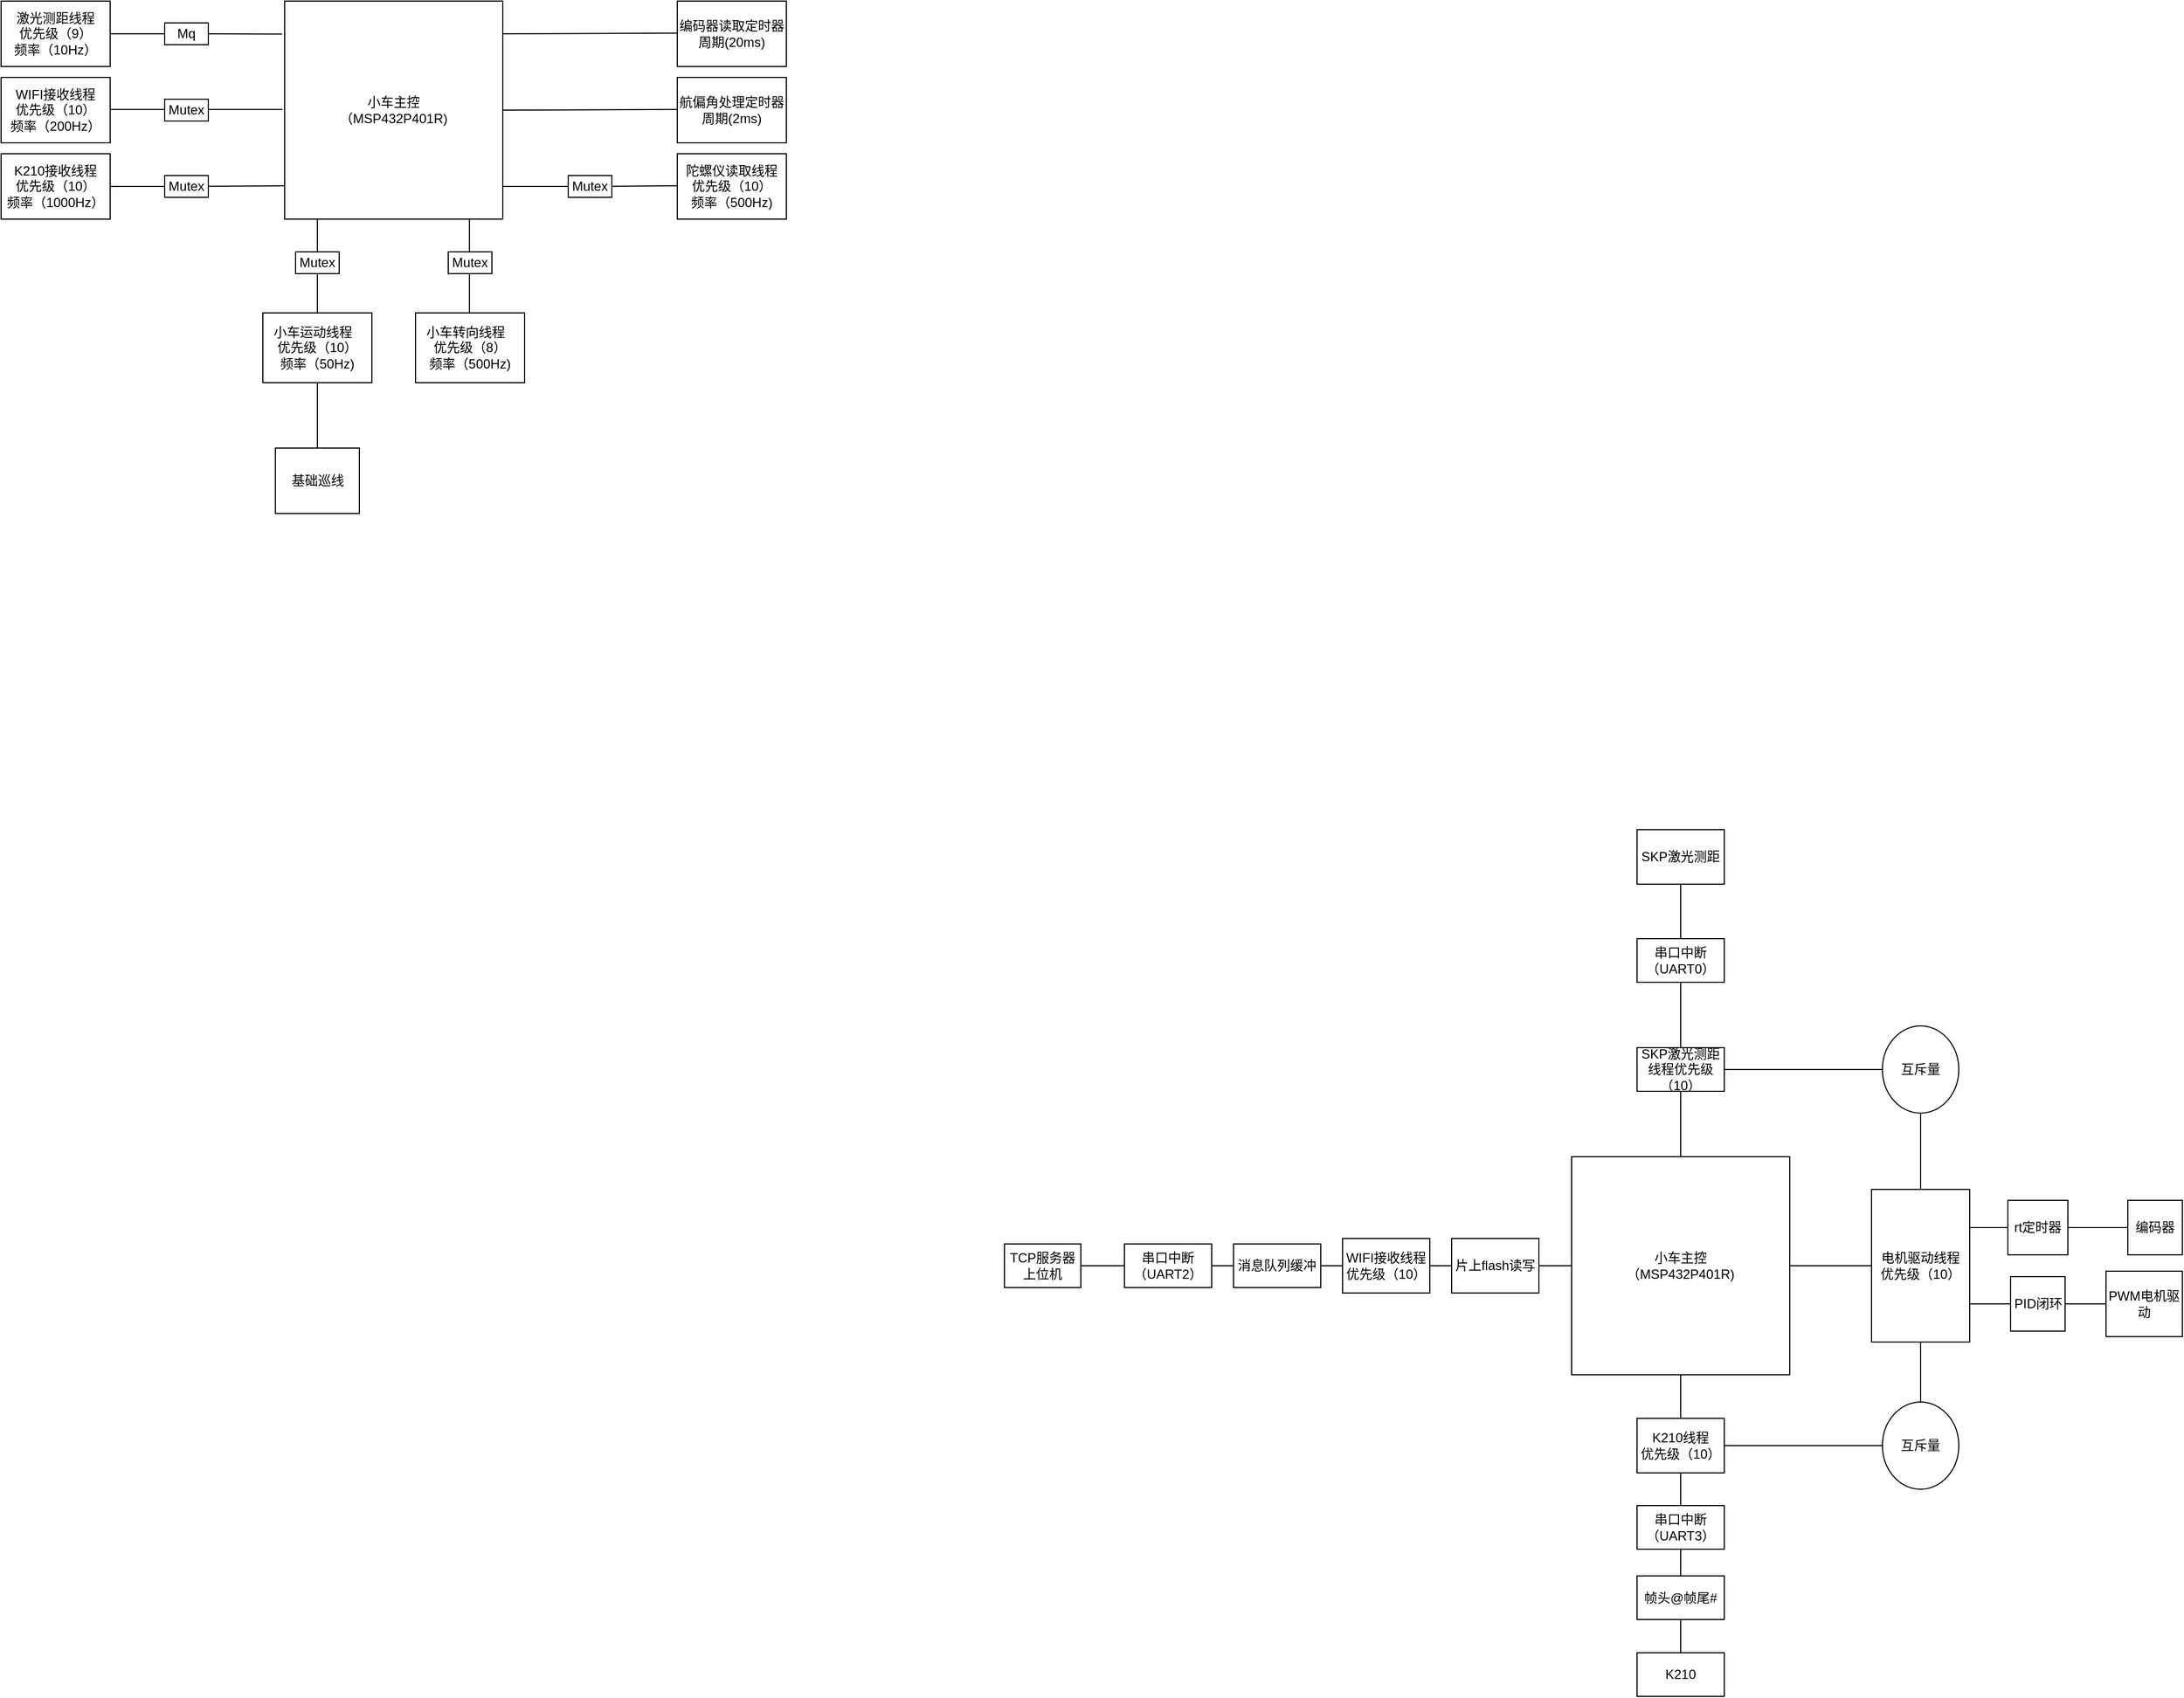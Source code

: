 <mxfile version="21.6.5" type="github">
  <diagram name="第 1 页" id="0d6a2WRIjfuJbXA5-QqL">
    <mxGraphModel dx="2608" dy="1785" grid="1" gridSize="10" guides="1" tooltips="1" connect="1" arrows="1" fold="1" page="1" pageScale="1" pageWidth="827" pageHeight="1169" math="0" shadow="0">
      <root>
        <mxCell id="0" />
        <mxCell id="1" parent="0" />
        <mxCell id="jQA3WTR6vjnxbKBaBSNO-1" value="小车主控&lt;br&gt;（MSP432P401R)" style="whiteSpace=wrap;html=1;aspect=fixed;" parent="1" vertex="1">
          <mxGeometry x="260" y="160" width="200" height="200" as="geometry" />
        </mxCell>
        <mxCell id="jQA3WTR6vjnxbKBaBSNO-9" value="K210线程&lt;br&gt;优先级（10）" style="rounded=0;whiteSpace=wrap;html=1;" parent="1" vertex="1">
          <mxGeometry x="320" y="400" width="80" height="50" as="geometry" />
        </mxCell>
        <mxCell id="jQA3WTR6vjnxbKBaBSNO-10" value="WIFI接收线程&lt;br&gt;优先级（10）" style="rounded=0;whiteSpace=wrap;html=1;" parent="1" vertex="1">
          <mxGeometry x="50" y="235" width="80" height="50" as="geometry" />
        </mxCell>
        <mxCell id="jQA3WTR6vjnxbKBaBSNO-11" value="SKP激光测距" style="rounded=0;whiteSpace=wrap;html=1;" parent="1" vertex="1">
          <mxGeometry x="320" y="-140" width="80" height="50" as="geometry" />
        </mxCell>
        <mxCell id="jQA3WTR6vjnxbKBaBSNO-17" value="电机驱动线程&lt;br&gt;优先级（10）" style="rounded=0;whiteSpace=wrap;html=1;direction=south;" parent="1" vertex="1">
          <mxGeometry x="535" y="190" width="90" height="140" as="geometry" />
        </mxCell>
        <mxCell id="jQA3WTR6vjnxbKBaBSNO-19" value="编码器" style="rounded=0;whiteSpace=wrap;html=1;direction=south;" parent="1" vertex="1">
          <mxGeometry x="770" y="200" width="50" height="50" as="geometry" />
        </mxCell>
        <mxCell id="jQA3WTR6vjnxbKBaBSNO-20" value="PID闭环" style="rounded=0;whiteSpace=wrap;html=1;direction=south;" parent="1" vertex="1">
          <mxGeometry x="662.5" y="270" width="50" height="50" as="geometry" />
        </mxCell>
        <mxCell id="MLiWWHoeJHPschGG-X9B-7" value="K210" style="rounded=0;whiteSpace=wrap;html=1;direction=west;" parent="1" vertex="1">
          <mxGeometry x="320" y="615" width="80" height="40" as="geometry" />
        </mxCell>
        <mxCell id="MLiWWHoeJHPschGG-X9B-9" value="帧头@帧尾#" style="rounded=0;whiteSpace=wrap;html=1;" parent="1" vertex="1">
          <mxGeometry x="320" y="544.5" width="80" height="40" as="geometry" />
        </mxCell>
        <mxCell id="MLiWWHoeJHPschGG-X9B-13" value="串口中断（UART3）" style="rounded=0;whiteSpace=wrap;html=1;" parent="1" vertex="1">
          <mxGeometry x="320" y="480" width="80" height="40" as="geometry" />
        </mxCell>
        <mxCell id="MLiWWHoeJHPschGG-X9B-22" value="串口中断（UART0）" style="rounded=0;whiteSpace=wrap;html=1;" parent="1" vertex="1">
          <mxGeometry x="320" y="-40" width="80" height="40" as="geometry" />
        </mxCell>
        <mxCell id="MLiWWHoeJHPschGG-X9B-24" value="SKP激光测距线程优先级（10）" style="whiteSpace=wrap;html=1;rounded=0;" parent="1" vertex="1">
          <mxGeometry x="320" y="60" width="80" height="40" as="geometry" />
        </mxCell>
        <mxCell id="MLiWWHoeJHPschGG-X9B-31" value="rt定时器" style="whiteSpace=wrap;html=1;rounded=0;" parent="1" vertex="1">
          <mxGeometry x="660" y="200" width="55" height="50" as="geometry" />
        </mxCell>
        <mxCell id="MLiWWHoeJHPschGG-X9B-41" value="PWM电机驱动" style="whiteSpace=wrap;html=1;rounded=0;" parent="1" vertex="1">
          <mxGeometry x="750" y="265" width="70" height="60" as="geometry" />
        </mxCell>
        <mxCell id="fWvlPgxzuN-Frnpg35jD-2" value="消息队列缓冲" style="whiteSpace=wrap;html=1;rounded=0;" parent="1" vertex="1">
          <mxGeometry x="-50" y="240" width="80" height="40" as="geometry" />
        </mxCell>
        <mxCell id="fWvlPgxzuN-Frnpg35jD-7" value="串口中断（UART2）" style="rounded=0;whiteSpace=wrap;html=1;" parent="1" vertex="1">
          <mxGeometry x="-150" y="240" width="80" height="40" as="geometry" />
        </mxCell>
        <mxCell id="fWvlPgxzuN-Frnpg35jD-10" value="TCP服务器上位机" style="rounded=0;whiteSpace=wrap;html=1;" parent="1" vertex="1">
          <mxGeometry x="-260" y="240" width="70" height="40" as="geometry" />
        </mxCell>
        <mxCell id="fWvlPgxzuN-Frnpg35jD-11" value="" style="endArrow=none;html=1;rounded=0;exitX=1;exitY=0.5;exitDx=0;exitDy=0;entryX=0;entryY=0.5;entryDx=0;entryDy=0;" parent="1" source="fWvlPgxzuN-Frnpg35jD-10" target="fWvlPgxzuN-Frnpg35jD-7" edge="1">
          <mxGeometry width="50" height="50" relative="1" as="geometry">
            <mxPoint x="50" y="440" as="sourcePoint" />
            <mxPoint x="100" y="390" as="targetPoint" />
          </mxGeometry>
        </mxCell>
        <mxCell id="fWvlPgxzuN-Frnpg35jD-12" value="" style="endArrow=none;html=1;rounded=0;exitX=1;exitY=0.5;exitDx=0;exitDy=0;entryX=0;entryY=0.5;entryDx=0;entryDy=0;" parent="1" source="fWvlPgxzuN-Frnpg35jD-7" target="fWvlPgxzuN-Frnpg35jD-2" edge="1">
          <mxGeometry width="50" height="50" relative="1" as="geometry">
            <mxPoint x="50" y="440" as="sourcePoint" />
            <mxPoint x="100" y="390" as="targetPoint" />
          </mxGeometry>
        </mxCell>
        <mxCell id="fWvlPgxzuN-Frnpg35jD-13" value="" style="endArrow=none;html=1;rounded=0;exitX=1;exitY=0.5;exitDx=0;exitDy=0;entryX=0;entryY=0.5;entryDx=0;entryDy=0;" parent="1" source="fWvlPgxzuN-Frnpg35jD-2" target="jQA3WTR6vjnxbKBaBSNO-10" edge="1">
          <mxGeometry width="50" height="50" relative="1" as="geometry">
            <mxPoint x="70" y="300" as="sourcePoint" />
            <mxPoint x="120" y="250" as="targetPoint" />
          </mxGeometry>
        </mxCell>
        <mxCell id="fWvlPgxzuN-Frnpg35jD-15" value="" style="endArrow=none;html=1;rounded=0;entryX=0.5;entryY=1;entryDx=0;entryDy=0;exitX=0.5;exitY=0;exitDx=0;exitDy=0;" parent="1" source="jQA3WTR6vjnxbKBaBSNO-9" target="jQA3WTR6vjnxbKBaBSNO-1" edge="1">
          <mxGeometry width="50" height="50" relative="1" as="geometry">
            <mxPoint x="210" y="490" as="sourcePoint" />
            <mxPoint x="260" y="440" as="targetPoint" />
          </mxGeometry>
        </mxCell>
        <mxCell id="fWvlPgxzuN-Frnpg35jD-16" value="" style="endArrow=none;html=1;rounded=0;exitX=0.5;exitY=0;exitDx=0;exitDy=0;entryX=0.5;entryY=1;entryDx=0;entryDy=0;" parent="1" source="MLiWWHoeJHPschGG-X9B-13" target="jQA3WTR6vjnxbKBaBSNO-9" edge="1">
          <mxGeometry width="50" height="50" relative="1" as="geometry">
            <mxPoint x="30" y="430" as="sourcePoint" />
            <mxPoint x="80" y="380" as="targetPoint" />
          </mxGeometry>
        </mxCell>
        <mxCell id="fWvlPgxzuN-Frnpg35jD-17" value="" style="endArrow=none;html=1;rounded=0;exitX=0.5;exitY=0;exitDx=0;exitDy=0;entryX=0.5;entryY=1;entryDx=0;entryDy=0;" parent="1" source="MLiWWHoeJHPschGG-X9B-9" target="MLiWWHoeJHPschGG-X9B-13" edge="1">
          <mxGeometry width="50" height="50" relative="1" as="geometry">
            <mxPoint x="250" y="540" as="sourcePoint" />
            <mxPoint x="300" y="490" as="targetPoint" />
          </mxGeometry>
        </mxCell>
        <mxCell id="fWvlPgxzuN-Frnpg35jD-18" value="" style="endArrow=none;html=1;rounded=0;exitX=0.5;exitY=1;exitDx=0;exitDy=0;entryX=0.5;entryY=1;entryDx=0;entryDy=0;" parent="1" source="MLiWWHoeJHPschGG-X9B-7" target="MLiWWHoeJHPschGG-X9B-9" edge="1">
          <mxGeometry width="50" height="50" relative="1" as="geometry">
            <mxPoint x="250" y="540" as="sourcePoint" />
            <mxPoint x="300" y="490" as="targetPoint" />
          </mxGeometry>
        </mxCell>
        <mxCell id="fWvlPgxzuN-Frnpg35jD-19" value="" style="endArrow=none;html=1;rounded=0;exitX=0.5;exitY=1;exitDx=0;exitDy=0;entryX=1;entryY=0.5;entryDx=0;entryDy=0;" parent="1" source="jQA3WTR6vjnxbKBaBSNO-17" target="jQA3WTR6vjnxbKBaBSNO-1" edge="1">
          <mxGeometry width="50" height="50" relative="1" as="geometry">
            <mxPoint x="410" y="330" as="sourcePoint" />
            <mxPoint x="460" y="280" as="targetPoint" />
          </mxGeometry>
        </mxCell>
        <mxCell id="fWvlPgxzuN-Frnpg35jD-20" value="" style="endArrow=none;html=1;rounded=0;exitX=0.5;exitY=1;exitDx=0;exitDy=0;entryX=0.75;entryY=0;entryDx=0;entryDy=0;" parent="1" source="jQA3WTR6vjnxbKBaBSNO-20" target="jQA3WTR6vjnxbKBaBSNO-17" edge="1">
          <mxGeometry width="50" height="50" relative="1" as="geometry">
            <mxPoint x="410" y="330" as="sourcePoint" />
            <mxPoint x="640" y="300" as="targetPoint" />
          </mxGeometry>
        </mxCell>
        <mxCell id="fWvlPgxzuN-Frnpg35jD-21" value="" style="endArrow=none;html=1;rounded=0;exitX=0;exitY=0.5;exitDx=0;exitDy=0;entryX=0.5;entryY=0;entryDx=0;entryDy=0;" parent="1" source="MLiWWHoeJHPschGG-X9B-41" target="jQA3WTR6vjnxbKBaBSNO-20" edge="1">
          <mxGeometry width="50" height="50" relative="1" as="geometry">
            <mxPoint x="410" y="330" as="sourcePoint" />
            <mxPoint x="460" y="280" as="targetPoint" />
          </mxGeometry>
        </mxCell>
        <mxCell id="fWvlPgxzuN-Frnpg35jD-22" value="" style="endArrow=none;html=1;rounded=0;exitX=0.5;exitY=0;exitDx=0;exitDy=0;entryX=0.5;entryY=1;entryDx=0;entryDy=0;" parent="1" source="jQA3WTR6vjnxbKBaBSNO-1" target="MLiWWHoeJHPschGG-X9B-24" edge="1">
          <mxGeometry width="50" height="50" relative="1" as="geometry">
            <mxPoint x="550" y="250" as="sourcePoint" />
            <mxPoint x="600" y="200" as="targetPoint" />
          </mxGeometry>
        </mxCell>
        <mxCell id="fWvlPgxzuN-Frnpg35jD-23" value="" style="endArrow=none;html=1;rounded=0;exitX=0.5;exitY=0;exitDx=0;exitDy=0;entryX=0.5;entryY=1;entryDx=0;entryDy=0;" parent="1" source="MLiWWHoeJHPschGG-X9B-24" target="MLiWWHoeJHPschGG-X9B-22" edge="1">
          <mxGeometry width="50" height="50" relative="1" as="geometry">
            <mxPoint x="550" y="250" as="sourcePoint" />
            <mxPoint x="600" y="200" as="targetPoint" />
          </mxGeometry>
        </mxCell>
        <mxCell id="fWvlPgxzuN-Frnpg35jD-24" value="" style="endArrow=none;html=1;rounded=0;exitX=0.5;exitY=0;exitDx=0;exitDy=0;entryX=0.5;entryY=1;entryDx=0;entryDy=0;" parent="1" source="MLiWWHoeJHPschGG-X9B-22" target="jQA3WTR6vjnxbKBaBSNO-11" edge="1">
          <mxGeometry width="50" height="50" relative="1" as="geometry">
            <mxPoint x="540" y="120" as="sourcePoint" />
            <mxPoint x="590" y="70" as="targetPoint" />
          </mxGeometry>
        </mxCell>
        <mxCell id="fWvlPgxzuN-Frnpg35jD-25" value="" style="endArrow=none;html=1;rounded=0;exitX=1;exitY=0.5;exitDx=0;exitDy=0;" parent="1" source="MLiWWHoeJHPschGG-X9B-24" target="fWvlPgxzuN-Frnpg35jD-34" edge="1">
          <mxGeometry width="50" height="50" relative="1" as="geometry">
            <mxPoint x="460" y="190" as="sourcePoint" />
            <mxPoint x="540" y="80" as="targetPoint" />
          </mxGeometry>
        </mxCell>
        <mxCell id="fWvlPgxzuN-Frnpg35jD-29" value="" style="endArrow=none;html=1;rounded=0;exitX=0.25;exitY=0;exitDx=0;exitDy=0;entryX=0;entryY=0.5;entryDx=0;entryDy=0;" parent="1" source="jQA3WTR6vjnxbKBaBSNO-17" target="MLiWWHoeJHPschGG-X9B-31" edge="1">
          <mxGeometry width="50" height="50" relative="1" as="geometry">
            <mxPoint x="620" y="110" as="sourcePoint" />
            <mxPoint x="690" as="targetPoint" />
          </mxGeometry>
        </mxCell>
        <mxCell id="fWvlPgxzuN-Frnpg35jD-30" value="" style="endArrow=none;html=1;rounded=0;entryX=0.5;entryY=1;entryDx=0;entryDy=0;exitX=1;exitY=0.5;exitDx=0;exitDy=0;" parent="1" source="MLiWWHoeJHPschGG-X9B-31" target="jQA3WTR6vjnxbKBaBSNO-19" edge="1">
          <mxGeometry width="50" height="50" relative="1" as="geometry">
            <mxPoint x="460" y="190" as="sourcePoint" />
            <mxPoint x="510" y="140" as="targetPoint" />
          </mxGeometry>
        </mxCell>
        <mxCell id="fWvlPgxzuN-Frnpg35jD-34" value="互斥量" style="ellipse;whiteSpace=wrap;html=1;" parent="1" vertex="1">
          <mxGeometry x="545" y="40" width="70" height="80" as="geometry" />
        </mxCell>
        <mxCell id="fWvlPgxzuN-Frnpg35jD-35" value="" style="endArrow=none;html=1;rounded=0;entryX=0.5;entryY=1;entryDx=0;entryDy=0;exitX=0;exitY=0.5;exitDx=0;exitDy=0;" parent="1" source="jQA3WTR6vjnxbKBaBSNO-17" target="fWvlPgxzuN-Frnpg35jD-34" edge="1">
          <mxGeometry width="50" height="50" relative="1" as="geometry">
            <mxPoint x="550" y="370" as="sourcePoint" />
            <mxPoint x="600" y="320" as="targetPoint" />
          </mxGeometry>
        </mxCell>
        <mxCell id="fWvlPgxzuN-Frnpg35jD-36" value="互斥量" style="ellipse;whiteSpace=wrap;html=1;" parent="1" vertex="1">
          <mxGeometry x="545" y="385" width="70" height="80" as="geometry" />
        </mxCell>
        <mxCell id="fWvlPgxzuN-Frnpg35jD-37" value="" style="endArrow=none;html=1;rounded=0;exitX=1;exitY=0.5;exitDx=0;exitDy=0;entryX=0;entryY=0.5;entryDx=0;entryDy=0;" parent="1" source="jQA3WTR6vjnxbKBaBSNO-9" target="fWvlPgxzuN-Frnpg35jD-36" edge="1">
          <mxGeometry width="50" height="50" relative="1" as="geometry">
            <mxPoint x="530" y="400" as="sourcePoint" />
            <mxPoint x="580" y="350" as="targetPoint" />
          </mxGeometry>
        </mxCell>
        <mxCell id="fWvlPgxzuN-Frnpg35jD-38" value="" style="endArrow=none;html=1;rounded=0;entryX=1;entryY=0.5;entryDx=0;entryDy=0;exitX=0.5;exitY=0;exitDx=0;exitDy=0;" parent="1" source="fWvlPgxzuN-Frnpg35jD-36" target="jQA3WTR6vjnxbKBaBSNO-17" edge="1">
          <mxGeometry width="50" height="50" relative="1" as="geometry">
            <mxPoint x="535" y="380" as="sourcePoint" />
            <mxPoint x="580" y="350" as="targetPoint" />
          </mxGeometry>
        </mxCell>
        <mxCell id="fWvlPgxzuN-Frnpg35jD-39" value="片上flash读写" style="rounded=0;whiteSpace=wrap;html=1;" parent="1" vertex="1">
          <mxGeometry x="150" y="235" width="80" height="50" as="geometry" />
        </mxCell>
        <mxCell id="fWvlPgxzuN-Frnpg35jD-40" value="" style="endArrow=none;html=1;rounded=0;exitX=0;exitY=0.5;exitDx=0;exitDy=0;entryX=1;entryY=0.5;entryDx=0;entryDy=0;" parent="1" source="fWvlPgxzuN-Frnpg35jD-39" target="jQA3WTR6vjnxbKBaBSNO-10" edge="1">
          <mxGeometry width="50" height="50" relative="1" as="geometry">
            <mxPoint x="80" y="290" as="sourcePoint" />
            <mxPoint x="130" y="240" as="targetPoint" />
          </mxGeometry>
        </mxCell>
        <mxCell id="fWvlPgxzuN-Frnpg35jD-41" value="" style="endArrow=none;html=1;rounded=0;entryX=0;entryY=0.5;entryDx=0;entryDy=0;exitX=1;exitY=0.5;exitDx=0;exitDy=0;" parent="1" source="fWvlPgxzuN-Frnpg35jD-39" target="jQA3WTR6vjnxbKBaBSNO-1" edge="1">
          <mxGeometry width="50" height="50" relative="1" as="geometry">
            <mxPoint y="430" as="sourcePoint" />
            <mxPoint x="50" y="380" as="targetPoint" />
          </mxGeometry>
        </mxCell>
        <mxCell id="d_zr5b8aQEGZKt9G__c7-1" value="小车主控&lt;br&gt;（MSP432P401R)" style="whiteSpace=wrap;html=1;aspect=fixed;" parent="1" vertex="1">
          <mxGeometry x="-920" y="-900" width="200" height="200" as="geometry" />
        </mxCell>
        <mxCell id="d_zr5b8aQEGZKt9G__c7-3" value="K210接收线程&lt;br&gt;优先级（10）&lt;br style=&quot;border-color: var(--border-color);&quot;&gt;频率（1000Hz）" style="rounded=0;whiteSpace=wrap;html=1;" parent="1" vertex="1">
          <mxGeometry x="-1180" y="-760" width="100" height="60" as="geometry" />
        </mxCell>
        <mxCell id="d_zr5b8aQEGZKt9G__c7-4" value="小车运动线程&lt;span style=&quot;white-space: pre;&quot;&gt;&#x9;&lt;/span&gt;&lt;br&gt;优先级（10）&lt;br&gt;频率（50Hz)" style="rounded=0;whiteSpace=wrap;html=1;" parent="1" vertex="1">
          <mxGeometry x="-940" y="-614" width="100" height="64" as="geometry" />
        </mxCell>
        <mxCell id="d_zr5b8aQEGZKt9G__c7-6" value="WIFI接收线程&lt;br&gt;优先级（10）&lt;br&gt;频率（200Hz）" style="rounded=0;whiteSpace=wrap;html=1;" parent="1" vertex="1">
          <mxGeometry x="-1180" y="-830" width="100" height="60" as="geometry" />
        </mxCell>
        <mxCell id="d_zr5b8aQEGZKt9G__c7-9" value="陀螺仪读取线程&lt;br&gt;优先级（10）&lt;br style=&quot;border-color: var(--border-color);&quot;&gt;频率（500Hz)" style="rounded=0;whiteSpace=wrap;html=1;" parent="1" vertex="1">
          <mxGeometry x="-560" y="-760" width="100" height="60" as="geometry" />
        </mxCell>
        <mxCell id="d_zr5b8aQEGZKt9G__c7-10" value="激光测距线程&lt;br&gt;优先级（9）&lt;br style=&quot;border-color: var(--border-color);&quot;&gt;频率（10Hz）" style="rounded=0;whiteSpace=wrap;html=1;" parent="1" vertex="1">
          <mxGeometry x="-1180" y="-900" width="100" height="60" as="geometry" />
        </mxCell>
        <mxCell id="d_zr5b8aQEGZKt9G__c7-11" value="航偏角处理定时器&lt;br&gt;周期(2ms)" style="rounded=0;whiteSpace=wrap;html=1;" parent="1" vertex="1">
          <mxGeometry x="-560" y="-830" width="100" height="60" as="geometry" />
        </mxCell>
        <mxCell id="d_zr5b8aQEGZKt9G__c7-12" value="编码器读取定时器&lt;br&gt;周期(20ms)" style="rounded=0;whiteSpace=wrap;html=1;" parent="1" vertex="1">
          <mxGeometry x="-560" y="-900" width="100" height="60" as="geometry" />
        </mxCell>
        <mxCell id="d_zr5b8aQEGZKt9G__c7-14" value="小车转向线程&lt;span style=&quot;white-space: pre;&quot;&gt;&#x9;&lt;/span&gt;&lt;br&gt;优先级（8）&lt;br&gt;频率（500Hz)" style="rounded=0;whiteSpace=wrap;html=1;" parent="1" vertex="1">
          <mxGeometry x="-800" y="-614" width="100" height="64" as="geometry" />
        </mxCell>
        <mxCell id="d_zr5b8aQEGZKt9G__c7-15" value="" style="endArrow=none;html=1;rounded=0;exitX=1;exitY=0.5;exitDx=0;exitDy=0;entryX=-0.012;entryY=0.151;entryDx=0;entryDy=0;entryPerimeter=0;" parent="1" source="d_zr5b8aQEGZKt9G__c7-24" target="d_zr5b8aQEGZKt9G__c7-1" edge="1">
          <mxGeometry width="50" height="50" relative="1" as="geometry">
            <mxPoint x="-830" y="-650" as="sourcePoint" />
            <mxPoint x="-780" y="-700" as="targetPoint" />
          </mxGeometry>
        </mxCell>
        <mxCell id="d_zr5b8aQEGZKt9G__c7-16" value="" style="endArrow=none;html=1;rounded=0;exitX=1;exitY=0.5;exitDx=0;exitDy=0;entryX=-0.012;entryY=0.151;entryDx=0;entryDy=0;entryPerimeter=0;" parent="1" edge="1">
          <mxGeometry width="50" height="50" relative="1" as="geometry">
            <mxPoint x="-1080" y="-800.59" as="sourcePoint" />
            <mxPoint x="-922" y="-800.59" as="targetPoint" />
          </mxGeometry>
        </mxCell>
        <mxCell id="d_zr5b8aQEGZKt9G__c7-17" value="" style="endArrow=none;html=1;rounded=0;entryX=-0.012;entryY=0.151;entryDx=0;entryDy=0;entryPerimeter=0;" parent="1" source="d_zr5b8aQEGZKt9G__c7-26" edge="1">
          <mxGeometry width="50" height="50" relative="1" as="geometry">
            <mxPoint x="-1080" y="-730" as="sourcePoint" />
            <mxPoint x="-920" y="-730.59" as="targetPoint" />
          </mxGeometry>
        </mxCell>
        <mxCell id="d_zr5b8aQEGZKt9G__c7-18" value="" style="endArrow=none;html=1;rounded=0;exitX=0.5;exitY=0;exitDx=0;exitDy=0;" parent="1" source="d_zr5b8aQEGZKt9G__c7-27" edge="1">
          <mxGeometry width="50" height="50" relative="1" as="geometry">
            <mxPoint x="-830" y="-650" as="sourcePoint" />
            <mxPoint x="-890" y="-700" as="targetPoint" />
          </mxGeometry>
        </mxCell>
        <mxCell id="d_zr5b8aQEGZKt9G__c7-19" value="" style="endArrow=none;html=1;rounded=0;exitX=0.5;exitY=0;exitDx=0;exitDy=0;" parent="1" source="d_zr5b8aQEGZKt9G__c7-28" edge="1">
          <mxGeometry width="50" height="50" relative="1" as="geometry">
            <mxPoint x="-750.59" y="-614" as="sourcePoint" />
            <mxPoint x="-750.59" y="-700" as="targetPoint" />
            <Array as="points">
              <mxPoint x="-750.59" y="-670" />
            </Array>
          </mxGeometry>
        </mxCell>
        <mxCell id="d_zr5b8aQEGZKt9G__c7-21" value="" style="endArrow=none;html=1;rounded=0;entryX=-0.012;entryY=0.151;entryDx=0;entryDy=0;entryPerimeter=0;" parent="1" source="d_zr5b8aQEGZKt9G__c7-29" edge="1">
          <mxGeometry width="50" height="50" relative="1" as="geometry">
            <mxPoint x="-720" y="-730" as="sourcePoint" />
            <mxPoint x="-560" y="-730.59" as="targetPoint" />
          </mxGeometry>
        </mxCell>
        <mxCell id="d_zr5b8aQEGZKt9G__c7-22" value="" style="endArrow=none;html=1;rounded=0;entryX=-0.012;entryY=0.151;entryDx=0;entryDy=0;entryPerimeter=0;" parent="1" edge="1">
          <mxGeometry width="50" height="50" relative="1" as="geometry">
            <mxPoint x="-720" y="-800" as="sourcePoint" />
            <mxPoint x="-560" y="-800.59" as="targetPoint" />
          </mxGeometry>
        </mxCell>
        <mxCell id="d_zr5b8aQEGZKt9G__c7-23" value="" style="endArrow=none;html=1;rounded=0;entryX=-0.012;entryY=0.151;entryDx=0;entryDy=0;entryPerimeter=0;" parent="1" edge="1">
          <mxGeometry width="50" height="50" relative="1" as="geometry">
            <mxPoint x="-720" y="-870" as="sourcePoint" />
            <mxPoint x="-560" y="-870.59" as="targetPoint" />
          </mxGeometry>
        </mxCell>
        <mxCell id="d_zr5b8aQEGZKt9G__c7-25" value="Mutex" style="rounded=0;whiteSpace=wrap;html=1;" parent="1" vertex="1">
          <mxGeometry x="-1030" y="-810" width="40" height="20" as="geometry" />
        </mxCell>
        <mxCell id="d_zr5b8aQEGZKt9G__c7-30" value="" style="endArrow=none;html=1;rounded=0;exitX=0.5;exitY=0;exitDx=0;exitDy=0;" parent="1" source="d_zr5b8aQEGZKt9G__c7-4" target="d_zr5b8aQEGZKt9G__c7-27" edge="1">
          <mxGeometry width="50" height="50" relative="1" as="geometry">
            <mxPoint x="-890" y="-614" as="sourcePoint" />
            <mxPoint x="-890" y="-700" as="targetPoint" />
          </mxGeometry>
        </mxCell>
        <mxCell id="d_zr5b8aQEGZKt9G__c7-27" value="Mutex" style="rounded=0;whiteSpace=wrap;html=1;direction=west;" parent="1" vertex="1">
          <mxGeometry x="-910" y="-670" width="40" height="20" as="geometry" />
        </mxCell>
        <mxCell id="d_zr5b8aQEGZKt9G__c7-28" value="Mutex" style="rounded=0;whiteSpace=wrap;html=1;direction=west;" parent="1" vertex="1">
          <mxGeometry x="-770" y="-670" width="40" height="20" as="geometry" />
        </mxCell>
        <mxCell id="d_zr5b8aQEGZKt9G__c7-33" value="" style="endArrow=none;html=1;rounded=0;entryX=0;entryY=0.5;entryDx=0;entryDy=0;" parent="1" target="d_zr5b8aQEGZKt9G__c7-26" edge="1">
          <mxGeometry width="50" height="50" relative="1" as="geometry">
            <mxPoint x="-1080" y="-730" as="sourcePoint" />
            <mxPoint x="-920" y="-730.59" as="targetPoint" />
          </mxGeometry>
        </mxCell>
        <mxCell id="d_zr5b8aQEGZKt9G__c7-26" value="Mutex" style="rounded=0;whiteSpace=wrap;html=1;" parent="1" vertex="1">
          <mxGeometry x="-1030" y="-740" width="40" height="20" as="geometry" />
        </mxCell>
        <mxCell id="d_zr5b8aQEGZKt9G__c7-34" value="" style="endArrow=none;html=1;rounded=0;exitX=1;exitY=0.5;exitDx=0;exitDy=0;entryX=0;entryY=0.5;entryDx=0;entryDy=0;" parent="1" source="d_zr5b8aQEGZKt9G__c7-10" target="d_zr5b8aQEGZKt9G__c7-24" edge="1">
          <mxGeometry width="50" height="50" relative="1" as="geometry">
            <mxPoint x="-1080" y="-870" as="sourcePoint" />
            <mxPoint x="-922" y="-870" as="targetPoint" />
          </mxGeometry>
        </mxCell>
        <mxCell id="d_zr5b8aQEGZKt9G__c7-24" value="Mq" style="rounded=0;whiteSpace=wrap;html=1;" parent="1" vertex="1">
          <mxGeometry x="-1030" y="-880" width="40" height="20" as="geometry" />
        </mxCell>
        <mxCell id="d_zr5b8aQEGZKt9G__c7-35" value="" style="endArrow=none;html=1;rounded=0;entryX=0;entryY=0.5;entryDx=0;entryDy=0;" parent="1" target="d_zr5b8aQEGZKt9G__c7-29" edge="1">
          <mxGeometry width="50" height="50" relative="1" as="geometry">
            <mxPoint x="-720" y="-730" as="sourcePoint" />
            <mxPoint x="-560" y="-730.59" as="targetPoint" />
          </mxGeometry>
        </mxCell>
        <mxCell id="d_zr5b8aQEGZKt9G__c7-29" value="Mutex" style="rounded=0;whiteSpace=wrap;html=1;" parent="1" vertex="1">
          <mxGeometry x="-660" y="-740" width="40" height="20" as="geometry" />
        </mxCell>
        <mxCell id="d_zr5b8aQEGZKt9G__c7-37" value="" style="endArrow=none;html=1;rounded=0;exitX=0.5;exitY=0;exitDx=0;exitDy=0;" parent="1" edge="1">
          <mxGeometry width="50" height="50" relative="1" as="geometry">
            <mxPoint x="-750.59" y="-614" as="sourcePoint" />
            <mxPoint x="-750.59" y="-650" as="targetPoint" />
            <Array as="points">
              <mxPoint x="-750.59" y="-640" />
            </Array>
          </mxGeometry>
        </mxCell>
        <mxCell id="FTojE_WV410fxyQNuh3w-1" value="基础巡线" style="rounded=0;whiteSpace=wrap;html=1;" vertex="1" parent="1">
          <mxGeometry x="-928.5" y="-490" width="77" height="60" as="geometry" />
        </mxCell>
        <mxCell id="FTojE_WV410fxyQNuh3w-2" value="" style="endArrow=none;html=1;rounded=0;exitX=0.5;exitY=0;exitDx=0;exitDy=0;" edge="1" parent="1" source="FTojE_WV410fxyQNuh3w-1">
          <mxGeometry width="50" height="50" relative="1" as="geometry">
            <mxPoint x="-940" y="-510" as="sourcePoint" />
            <mxPoint x="-890" y="-550" as="targetPoint" />
          </mxGeometry>
        </mxCell>
      </root>
    </mxGraphModel>
  </diagram>
</mxfile>
